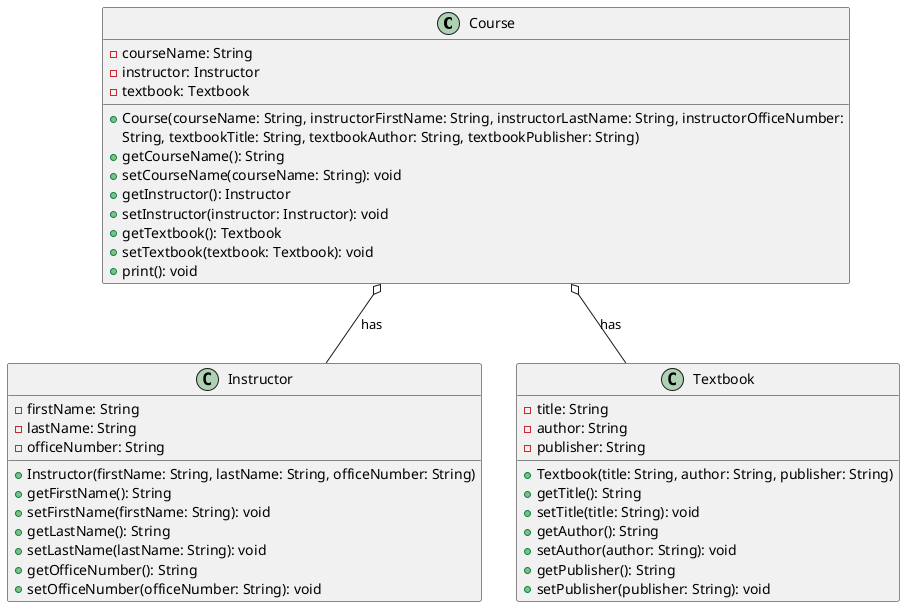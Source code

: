 @startuml

class Course {
  - courseName: String
  - instructor: Instructor
  - textbook: Textbook

  + Course(courseName: String, instructorFirstName: String, instructorLastName: String, instructorOfficeNumber:
  String, textbookTitle: String, textbookAuthor: String, textbookPublisher: String)
  + getCourseName(): String
  + setCourseName(courseName: String): void
  + getInstructor(): Instructor
  + setInstructor(instructor: Instructor): void
  + getTextbook(): Textbook
  + setTextbook(textbook: Textbook): void
  + print(): void
}

class Instructor {
  - firstName: String
  - lastName: String
  - officeNumber: String

  + Instructor(firstName: String, lastName: String, officeNumber: String)
  + getFirstName(): String
  + setFirstName(firstName: String): void
  + getLastName(): String
  + setLastName(lastName: String): void
  + getOfficeNumber(): String
  + setOfficeNumber(officeNumber: String): void
}

class Textbook {
  - title: String
  - author: String
  - publisher: String

  + Textbook(title: String, author: String, publisher: String)
  + getTitle(): String
  + setTitle(title: String): void
  + getAuthor(): String
  + setAuthor(author: String): void
  + getPublisher(): String
  + setPublisher(publisher: String): void
}

Course o-- Instructor: has
Course o-- Textbook: has

@enduml